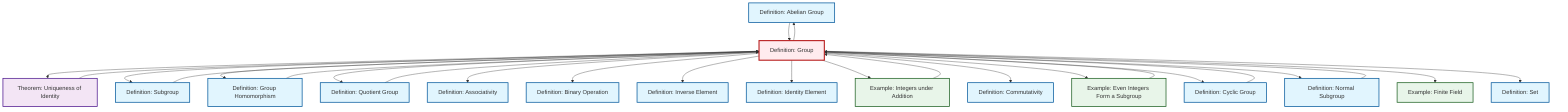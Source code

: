 graph TD
    classDef definition fill:#e1f5fe,stroke:#01579b,stroke-width:2px
    classDef theorem fill:#f3e5f5,stroke:#4a148c,stroke-width:2px
    classDef axiom fill:#fff3e0,stroke:#e65100,stroke-width:2px
    classDef example fill:#e8f5e9,stroke:#1b5e20,stroke-width:2px
    classDef current fill:#ffebee,stroke:#b71c1c,stroke-width:3px
    def-associativity["Definition: Associativity"]:::definition
    def-binary-operation["Definition: Binary Operation"]:::definition
    def-abelian-group["Definition: Abelian Group"]:::definition
    def-commutativity["Definition: Commutativity"]:::definition
    ex-even-integers-subgroup["Example: Even Integers Form a Subgroup"]:::example
    def-cyclic-group["Definition: Cyclic Group"]:::definition
    def-normal-subgroup["Definition: Normal Subgroup"]:::definition
    def-subgroup["Definition: Subgroup"]:::definition
    ex-finite-field["Example: Finite Field"]:::example
    thm-unique-identity["Theorem: Uniqueness of Identity"]:::theorem
    def-group["Definition: Group"]:::definition
    def-homomorphism["Definition: Group Homomorphism"]:::definition
    def-inverse-element["Definition: Inverse Element"]:::definition
    ex-integers-addition["Example: Integers under Addition"]:::example
    def-set["Definition: Set"]:::definition
    def-identity-element["Definition: Identity Element"]:::definition
    def-quotient-group["Definition: Quotient Group"]:::definition
    def-group --> thm-unique-identity
    def-group --> def-subgroup
    def-group --> def-homomorphism
    def-group --> def-abelian-group
    def-cyclic-group --> def-group
    def-group --> def-quotient-group
    def-group --> def-associativity
    ex-even-integers-subgroup --> def-group
    def-homomorphism --> def-group
    ex-integers-addition --> def-group
    def-group --> def-binary-operation
    def-subgroup --> def-group
    def-abelian-group --> def-group
    def-group --> def-inverse-element
    thm-unique-identity --> def-group
    def-group --> def-identity-element
    def-quotient-group --> def-group
    def-group --> ex-integers-addition
    def-group --> def-commutativity
    def-group --> ex-even-integers-subgroup
    def-normal-subgroup --> def-group
    def-group --> def-cyclic-group
    def-group --> def-normal-subgroup
    def-group --> ex-finite-field
    def-group --> def-set
    class def-group current